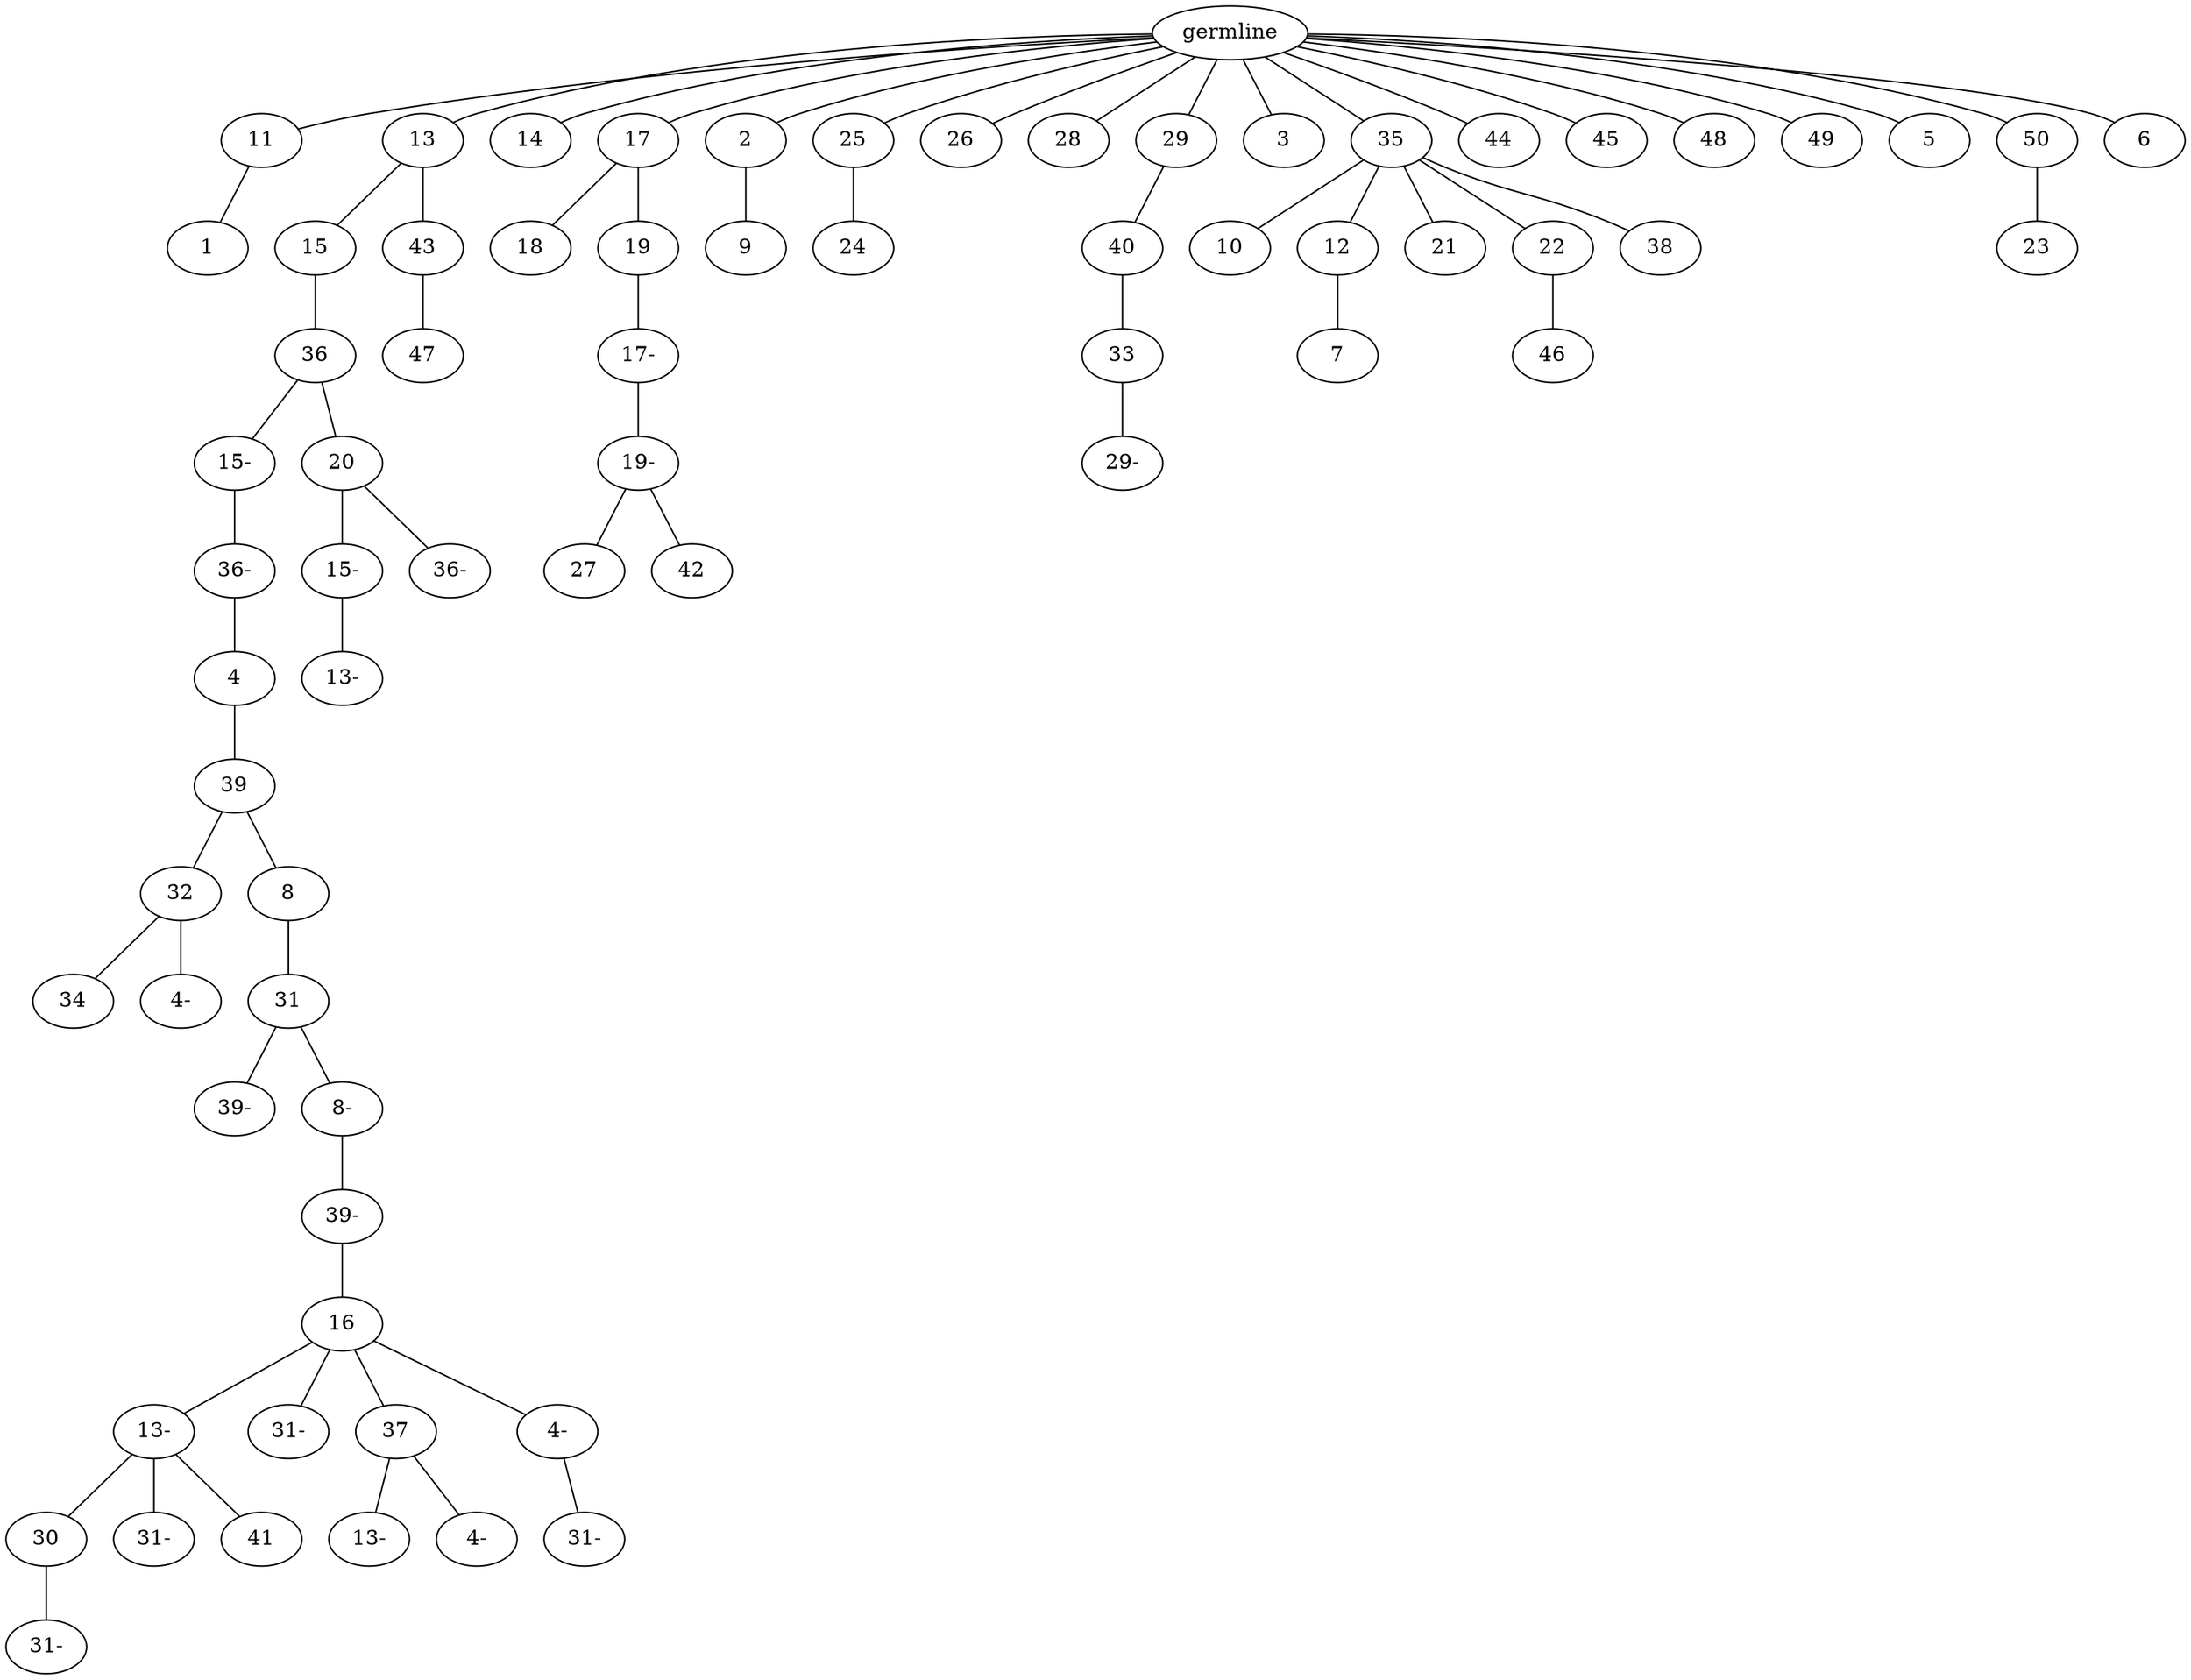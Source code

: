 graph tree {
    "140503145085104" [label="germline"];
    "140503147075424" [label="11"];
    "140503147075808" [label="1"];
    "140503147075328" [label="13"];
    "140503146284896" [label="15"];
    "140503146285136" [label="36"];
    "140503146564672" [label="15-"];
    "140503146563232" [label="36-"];
    "140503146561984" [label="4"];
    "140503147105200" [label="39"];
    "140503147102800" [label="32"];
    "140503146146736" [label="34"];
    "140503146147552" [label="4-"];
    "140503147103952" [label="8"];
    "140503146146640" [label="31"];
    "140503146144864" [label="39-"];
    "140503146147648" [label="8-"];
    "140503147006224" [label="39-"];
    "140503147004784" [label="16"];
    "140503147007520" [label="13-"];
    "140503147005456" [label="30"];
    "140503145461600" [label="31-"];
    "140503147005216" [label="31-"];
    "140503147006800" [label="41"];
    "140503147005408" [label="31-"];
    "140503147006464" [label="37"];
    "140503147005264" [label="13-"];
    "140503147007904" [label="4-"];
    "140503147006272" [label="4-"];
    "140503147007040" [label="31-"];
    "140503146561696" [label="20"];
    "140503146562224" [label="15-"];
    "140503147104432" [label="13-"];
    "140503147105872" [label="36-"];
    "140503146284176" [label="43"];
    "140503146562848" [label="47"];
    "140503147075472" [label="14"];
    "140503147076576" [label="17"];
    "140503146565392" [label="18"];
    "140503146562032" [label="19"];
    "140503147103616" [label="17-"];
    "140503146147120" [label="19-"];
    "140503147005120" [label="27"];
    "140503147006992" [label="42"];
    "140503146286384" [label="2"];
    "140503147104048" [label="9"];
    "140503147076192" [label="25"];
    "140503146145776" [label="24"];
    "140503146564096" [label="26"];
    "140503146147312" [label="28"];
    "140503146562416" [label="29"];
    "140503147006416" [label="40"];
    "140503147005072" [label="33"];
    "140503147004352" [label="29-"];
    "140503147103136" [label="3"];
    "140503147105776" [label="35"];
    "140503147004592" [label="10"];
    "140503147005552" [label="12"];
    "140503146090992" [label="7"];
    "140503147007328" [label="21"];
    "140503147007952" [label="22"];
    "140503146091184" [label="46"];
    "140503146094400" [label="38"];
    "140503147005360" [label="44"];
    "140503147007472" [label="45"];
    "140503147570944" [label="48"];
    "140503147005696" [label="49"];
    "140503146094016" [label="5"];
    "140503146092384" [label="50"];
    "140503146586848" [label="23"];
    "140503146090800" [label="6"];
    "140503145085104" -- "140503147075424";
    "140503145085104" -- "140503147075328";
    "140503145085104" -- "140503147075472";
    "140503145085104" -- "140503147076576";
    "140503145085104" -- "140503146286384";
    "140503145085104" -- "140503147076192";
    "140503145085104" -- "140503146564096";
    "140503145085104" -- "140503146147312";
    "140503145085104" -- "140503146562416";
    "140503145085104" -- "140503147103136";
    "140503145085104" -- "140503147105776";
    "140503145085104" -- "140503147005360";
    "140503145085104" -- "140503147007472";
    "140503145085104" -- "140503147570944";
    "140503145085104" -- "140503147005696";
    "140503145085104" -- "140503146094016";
    "140503145085104" -- "140503146092384";
    "140503145085104" -- "140503146090800";
    "140503147075424" -- "140503147075808";
    "140503147075328" -- "140503146284896";
    "140503147075328" -- "140503146284176";
    "140503146284896" -- "140503146285136";
    "140503146285136" -- "140503146564672";
    "140503146285136" -- "140503146561696";
    "140503146564672" -- "140503146563232";
    "140503146563232" -- "140503146561984";
    "140503146561984" -- "140503147105200";
    "140503147105200" -- "140503147102800";
    "140503147105200" -- "140503147103952";
    "140503147102800" -- "140503146146736";
    "140503147102800" -- "140503146147552";
    "140503147103952" -- "140503146146640";
    "140503146146640" -- "140503146144864";
    "140503146146640" -- "140503146147648";
    "140503146147648" -- "140503147006224";
    "140503147006224" -- "140503147004784";
    "140503147004784" -- "140503147007520";
    "140503147004784" -- "140503147005408";
    "140503147004784" -- "140503147006464";
    "140503147004784" -- "140503147006272";
    "140503147007520" -- "140503147005456";
    "140503147007520" -- "140503147005216";
    "140503147007520" -- "140503147006800";
    "140503147005456" -- "140503145461600";
    "140503147006464" -- "140503147005264";
    "140503147006464" -- "140503147007904";
    "140503147006272" -- "140503147007040";
    "140503146561696" -- "140503146562224";
    "140503146561696" -- "140503147105872";
    "140503146562224" -- "140503147104432";
    "140503146284176" -- "140503146562848";
    "140503147076576" -- "140503146565392";
    "140503147076576" -- "140503146562032";
    "140503146562032" -- "140503147103616";
    "140503147103616" -- "140503146147120";
    "140503146147120" -- "140503147005120";
    "140503146147120" -- "140503147006992";
    "140503146286384" -- "140503147104048";
    "140503147076192" -- "140503146145776";
    "140503146562416" -- "140503147006416";
    "140503147006416" -- "140503147005072";
    "140503147005072" -- "140503147004352";
    "140503147105776" -- "140503147004592";
    "140503147105776" -- "140503147005552";
    "140503147105776" -- "140503147007328";
    "140503147105776" -- "140503147007952";
    "140503147105776" -- "140503146094400";
    "140503147005552" -- "140503146090992";
    "140503147007952" -- "140503146091184";
    "140503146092384" -- "140503146586848";
}
